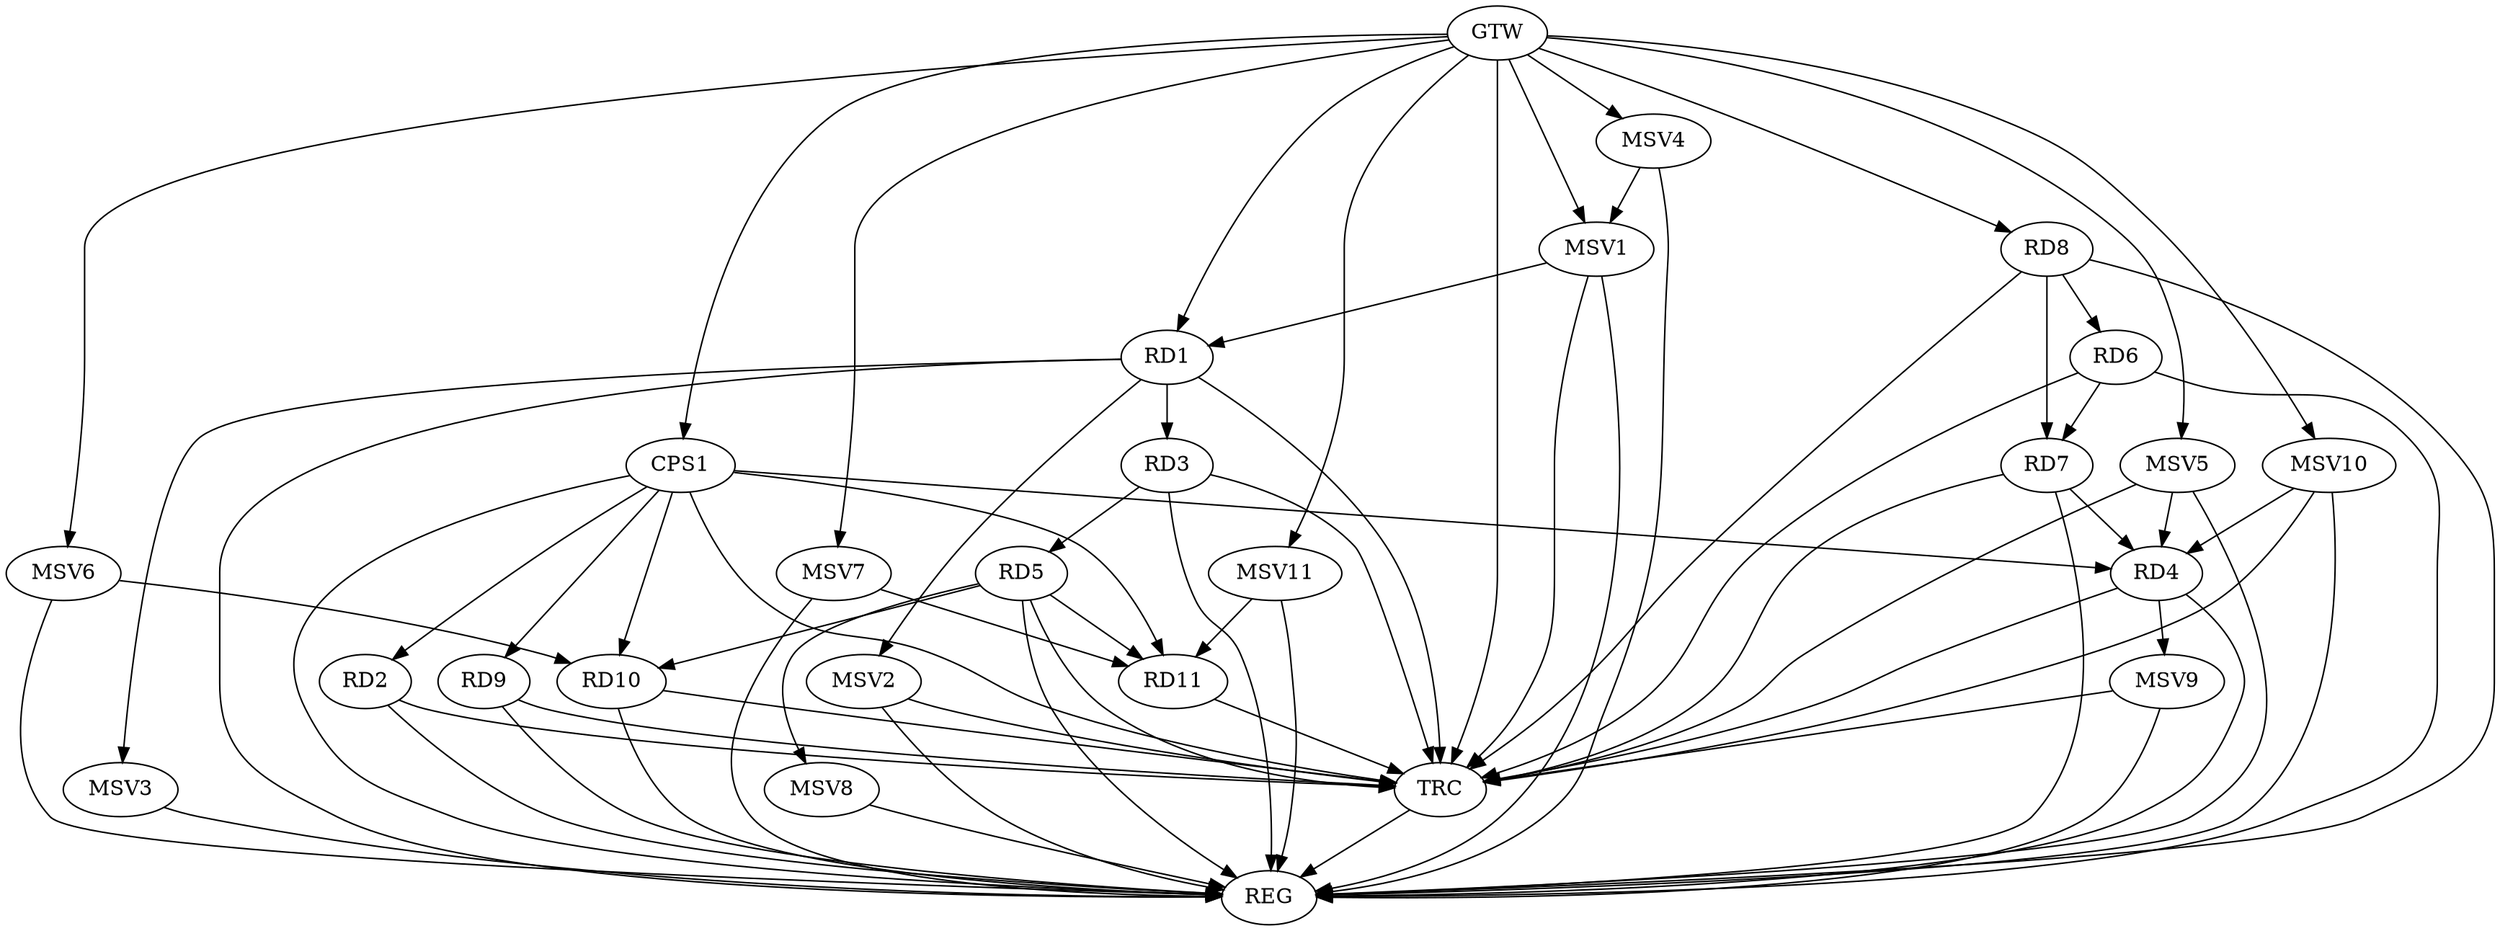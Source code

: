 strict digraph G {
  RD1 [ label="RD1" ];
  RD2 [ label="RD2" ];
  RD3 [ label="RD3" ];
  RD4 [ label="RD4" ];
  RD5 [ label="RD5" ];
  RD6 [ label="RD6" ];
  RD7 [ label="RD7" ];
  RD8 [ label="RD8" ];
  RD9 [ label="RD9" ];
  RD10 [ label="RD10" ];
  RD11 [ label="RD11" ];
  CPS1 [ label="CPS1" ];
  GTW [ label="GTW" ];
  REG [ label="REG" ];
  TRC [ label="TRC" ];
  MSV1 [ label="MSV1" ];
  MSV2 [ label="MSV2" ];
  MSV3 [ label="MSV3" ];
  MSV4 [ label="MSV4" ];
  MSV5 [ label="MSV5" ];
  MSV6 [ label="MSV6" ];
  MSV7 [ label="MSV7" ];
  MSV8 [ label="MSV8" ];
  MSV9 [ label="MSV9" ];
  MSV10 [ label="MSV10" ];
  MSV11 [ label="MSV11" ];
  RD1 -> RD3;
  RD3 -> RD5;
  RD7 -> RD4;
  RD5 -> RD10;
  RD5 -> RD11;
  RD6 -> RD7;
  RD8 -> RD6;
  RD8 -> RD7;
  CPS1 -> RD2;
  CPS1 -> RD4;
  CPS1 -> RD9;
  CPS1 -> RD10;
  CPS1 -> RD11;
  GTW -> RD1;
  GTW -> RD8;
  GTW -> CPS1;
  RD1 -> REG;
  RD2 -> REG;
  RD3 -> REG;
  RD4 -> REG;
  RD5 -> REG;
  RD6 -> REG;
  RD7 -> REG;
  RD8 -> REG;
  RD9 -> REG;
  RD10 -> REG;
  CPS1 -> REG;
  RD1 -> TRC;
  RD2 -> TRC;
  RD3 -> TRC;
  RD4 -> TRC;
  RD5 -> TRC;
  RD6 -> TRC;
  RD7 -> TRC;
  RD8 -> TRC;
  RD9 -> TRC;
  RD10 -> TRC;
  RD11 -> TRC;
  CPS1 -> TRC;
  GTW -> TRC;
  TRC -> REG;
  MSV1 -> RD1;
  GTW -> MSV1;
  MSV1 -> REG;
  MSV1 -> TRC;
  RD1 -> MSV2;
  MSV2 -> REG;
  MSV2 -> TRC;
  RD1 -> MSV3;
  MSV3 -> REG;
  MSV4 -> MSV1;
  GTW -> MSV4;
  MSV4 -> REG;
  MSV5 -> RD4;
  GTW -> MSV5;
  MSV5 -> REG;
  MSV5 -> TRC;
  MSV6 -> RD10;
  GTW -> MSV6;
  MSV6 -> REG;
  MSV7 -> RD11;
  GTW -> MSV7;
  MSV7 -> REG;
  RD5 -> MSV8;
  MSV8 -> REG;
  RD4 -> MSV9;
  MSV9 -> REG;
  MSV9 -> TRC;
  MSV10 -> RD4;
  GTW -> MSV10;
  MSV10 -> REG;
  MSV10 -> TRC;
  MSV11 -> RD11;
  GTW -> MSV11;
  MSV11 -> REG;
}
